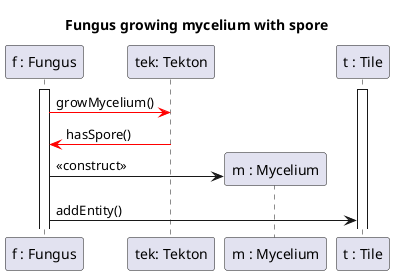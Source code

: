@startuml Fungus growth with spore

title Fungus growing mycelium with spore

participant "f : Fungus" as F
participant "tek: Tekton" as Tek
participant "m : Mycelium" as M
participant "t : Tile" as T

activate F
activate T


F-[#red]>Tek : growMycelium()
Tek -[#red]> F : hasSpore()
F -> M ** : <<construct>>
F -> T : addEntity()



@enduml